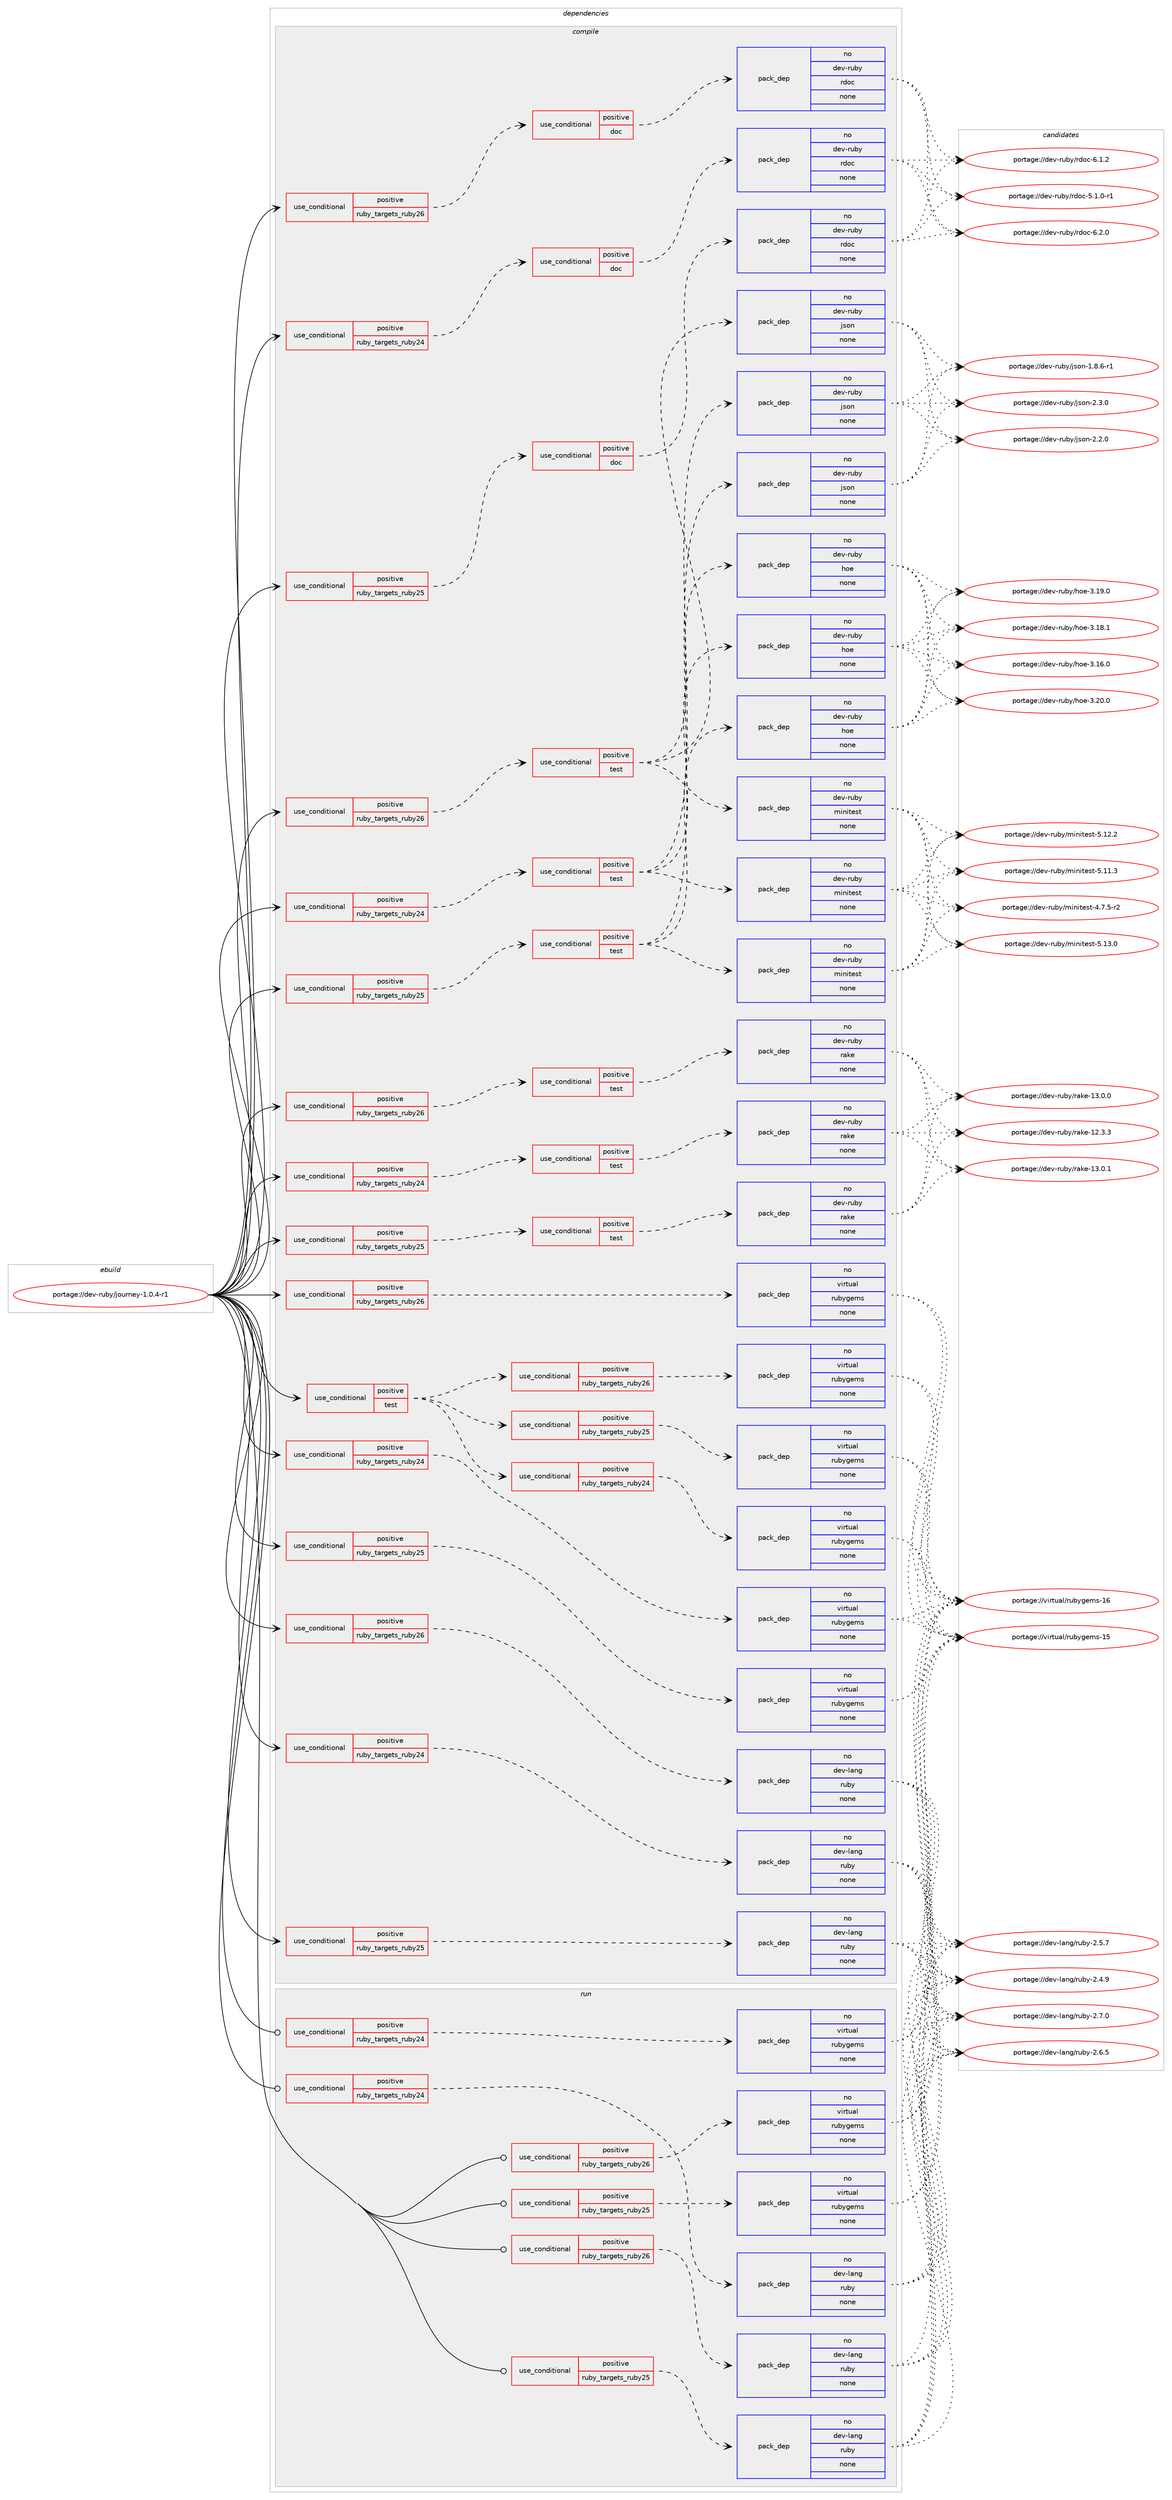 digraph prolog {

# *************
# Graph options
# *************

newrank=true;
concentrate=true;
compound=true;
graph [rankdir=LR,fontname=Helvetica,fontsize=10,ranksep=1.5];#, ranksep=2.5, nodesep=0.2];
edge  [arrowhead=vee];
node  [fontname=Helvetica,fontsize=10];

# **********
# The ebuild
# **********

subgraph cluster_leftcol {
color=gray;
label=<<i>ebuild</i>>;
id [label="portage://dev-ruby/journey-1.0.4-r1", color=red, width=4, href="../dev-ruby/journey-1.0.4-r1.svg"];
}

# ****************
# The dependencies
# ****************

subgraph cluster_midcol {
color=gray;
label=<<i>dependencies</i>>;
subgraph cluster_compile {
fillcolor="#eeeeee";
style=filled;
label=<<i>compile</i>>;
subgraph cond84413 {
dependency350404 [label=<<TABLE BORDER="0" CELLBORDER="1" CELLSPACING="0" CELLPADDING="4"><TR><TD ROWSPAN="3" CELLPADDING="10">use_conditional</TD></TR><TR><TD>positive</TD></TR><TR><TD>ruby_targets_ruby24</TD></TR></TABLE>>, shape=none, color=red];
subgraph cond84414 {
dependency350405 [label=<<TABLE BORDER="0" CELLBORDER="1" CELLSPACING="0" CELLPADDING="4"><TR><TD ROWSPAN="3" CELLPADDING="10">use_conditional</TD></TR><TR><TD>positive</TD></TR><TR><TD>doc</TD></TR></TABLE>>, shape=none, color=red];
subgraph pack261184 {
dependency350406 [label=<<TABLE BORDER="0" CELLBORDER="1" CELLSPACING="0" CELLPADDING="4" WIDTH="220"><TR><TD ROWSPAN="6" CELLPADDING="30">pack_dep</TD></TR><TR><TD WIDTH="110">no</TD></TR><TR><TD>dev-ruby</TD></TR><TR><TD>rdoc</TD></TR><TR><TD>none</TD></TR><TR><TD></TD></TR></TABLE>>, shape=none, color=blue];
}
dependency350405:e -> dependency350406:w [weight=20,style="dashed",arrowhead="vee"];
}
dependency350404:e -> dependency350405:w [weight=20,style="dashed",arrowhead="vee"];
}
id:e -> dependency350404:w [weight=20,style="solid",arrowhead="vee"];
subgraph cond84415 {
dependency350407 [label=<<TABLE BORDER="0" CELLBORDER="1" CELLSPACING="0" CELLPADDING="4"><TR><TD ROWSPAN="3" CELLPADDING="10">use_conditional</TD></TR><TR><TD>positive</TD></TR><TR><TD>ruby_targets_ruby24</TD></TR></TABLE>>, shape=none, color=red];
subgraph cond84416 {
dependency350408 [label=<<TABLE BORDER="0" CELLBORDER="1" CELLSPACING="0" CELLPADDING="4"><TR><TD ROWSPAN="3" CELLPADDING="10">use_conditional</TD></TR><TR><TD>positive</TD></TR><TR><TD>test</TD></TR></TABLE>>, shape=none, color=red];
subgraph pack261185 {
dependency350409 [label=<<TABLE BORDER="0" CELLBORDER="1" CELLSPACING="0" CELLPADDING="4" WIDTH="220"><TR><TD ROWSPAN="6" CELLPADDING="30">pack_dep</TD></TR><TR><TD WIDTH="110">no</TD></TR><TR><TD>dev-ruby</TD></TR><TR><TD>hoe</TD></TR><TR><TD>none</TD></TR><TR><TD></TD></TR></TABLE>>, shape=none, color=blue];
}
dependency350408:e -> dependency350409:w [weight=20,style="dashed",arrowhead="vee"];
subgraph pack261186 {
dependency350410 [label=<<TABLE BORDER="0" CELLBORDER="1" CELLSPACING="0" CELLPADDING="4" WIDTH="220"><TR><TD ROWSPAN="6" CELLPADDING="30">pack_dep</TD></TR><TR><TD WIDTH="110">no</TD></TR><TR><TD>dev-ruby</TD></TR><TR><TD>json</TD></TR><TR><TD>none</TD></TR><TR><TD></TD></TR></TABLE>>, shape=none, color=blue];
}
dependency350408:e -> dependency350410:w [weight=20,style="dashed",arrowhead="vee"];
subgraph pack261187 {
dependency350411 [label=<<TABLE BORDER="0" CELLBORDER="1" CELLSPACING="0" CELLPADDING="4" WIDTH="220"><TR><TD ROWSPAN="6" CELLPADDING="30">pack_dep</TD></TR><TR><TD WIDTH="110">no</TD></TR><TR><TD>dev-ruby</TD></TR><TR><TD>minitest</TD></TR><TR><TD>none</TD></TR><TR><TD></TD></TR></TABLE>>, shape=none, color=blue];
}
dependency350408:e -> dependency350411:w [weight=20,style="dashed",arrowhead="vee"];
}
dependency350407:e -> dependency350408:w [weight=20,style="dashed",arrowhead="vee"];
}
id:e -> dependency350407:w [weight=20,style="solid",arrowhead="vee"];
subgraph cond84417 {
dependency350412 [label=<<TABLE BORDER="0" CELLBORDER="1" CELLSPACING="0" CELLPADDING="4"><TR><TD ROWSPAN="3" CELLPADDING="10">use_conditional</TD></TR><TR><TD>positive</TD></TR><TR><TD>ruby_targets_ruby24</TD></TR></TABLE>>, shape=none, color=red];
subgraph cond84418 {
dependency350413 [label=<<TABLE BORDER="0" CELLBORDER="1" CELLSPACING="0" CELLPADDING="4"><TR><TD ROWSPAN="3" CELLPADDING="10">use_conditional</TD></TR><TR><TD>positive</TD></TR><TR><TD>test</TD></TR></TABLE>>, shape=none, color=red];
subgraph pack261188 {
dependency350414 [label=<<TABLE BORDER="0" CELLBORDER="1" CELLSPACING="0" CELLPADDING="4" WIDTH="220"><TR><TD ROWSPAN="6" CELLPADDING="30">pack_dep</TD></TR><TR><TD WIDTH="110">no</TD></TR><TR><TD>dev-ruby</TD></TR><TR><TD>rake</TD></TR><TR><TD>none</TD></TR><TR><TD></TD></TR></TABLE>>, shape=none, color=blue];
}
dependency350413:e -> dependency350414:w [weight=20,style="dashed",arrowhead="vee"];
}
dependency350412:e -> dependency350413:w [weight=20,style="dashed",arrowhead="vee"];
}
id:e -> dependency350412:w [weight=20,style="solid",arrowhead="vee"];
subgraph cond84419 {
dependency350415 [label=<<TABLE BORDER="0" CELLBORDER="1" CELLSPACING="0" CELLPADDING="4"><TR><TD ROWSPAN="3" CELLPADDING="10">use_conditional</TD></TR><TR><TD>positive</TD></TR><TR><TD>ruby_targets_ruby24</TD></TR></TABLE>>, shape=none, color=red];
subgraph pack261189 {
dependency350416 [label=<<TABLE BORDER="0" CELLBORDER="1" CELLSPACING="0" CELLPADDING="4" WIDTH="220"><TR><TD ROWSPAN="6" CELLPADDING="30">pack_dep</TD></TR><TR><TD WIDTH="110">no</TD></TR><TR><TD>dev-lang</TD></TR><TR><TD>ruby</TD></TR><TR><TD>none</TD></TR><TR><TD></TD></TR></TABLE>>, shape=none, color=blue];
}
dependency350415:e -> dependency350416:w [weight=20,style="dashed",arrowhead="vee"];
}
id:e -> dependency350415:w [weight=20,style="solid",arrowhead="vee"];
subgraph cond84420 {
dependency350417 [label=<<TABLE BORDER="0" CELLBORDER="1" CELLSPACING="0" CELLPADDING="4"><TR><TD ROWSPAN="3" CELLPADDING="10">use_conditional</TD></TR><TR><TD>positive</TD></TR><TR><TD>ruby_targets_ruby24</TD></TR></TABLE>>, shape=none, color=red];
subgraph pack261190 {
dependency350418 [label=<<TABLE BORDER="0" CELLBORDER="1" CELLSPACING="0" CELLPADDING="4" WIDTH="220"><TR><TD ROWSPAN="6" CELLPADDING="30">pack_dep</TD></TR><TR><TD WIDTH="110">no</TD></TR><TR><TD>virtual</TD></TR><TR><TD>rubygems</TD></TR><TR><TD>none</TD></TR><TR><TD></TD></TR></TABLE>>, shape=none, color=blue];
}
dependency350417:e -> dependency350418:w [weight=20,style="dashed",arrowhead="vee"];
}
id:e -> dependency350417:w [weight=20,style="solid",arrowhead="vee"];
subgraph cond84421 {
dependency350419 [label=<<TABLE BORDER="0" CELLBORDER="1" CELLSPACING="0" CELLPADDING="4"><TR><TD ROWSPAN="3" CELLPADDING="10">use_conditional</TD></TR><TR><TD>positive</TD></TR><TR><TD>ruby_targets_ruby25</TD></TR></TABLE>>, shape=none, color=red];
subgraph cond84422 {
dependency350420 [label=<<TABLE BORDER="0" CELLBORDER="1" CELLSPACING="0" CELLPADDING="4"><TR><TD ROWSPAN="3" CELLPADDING="10">use_conditional</TD></TR><TR><TD>positive</TD></TR><TR><TD>doc</TD></TR></TABLE>>, shape=none, color=red];
subgraph pack261191 {
dependency350421 [label=<<TABLE BORDER="0" CELLBORDER="1" CELLSPACING="0" CELLPADDING="4" WIDTH="220"><TR><TD ROWSPAN="6" CELLPADDING="30">pack_dep</TD></TR><TR><TD WIDTH="110">no</TD></TR><TR><TD>dev-ruby</TD></TR><TR><TD>rdoc</TD></TR><TR><TD>none</TD></TR><TR><TD></TD></TR></TABLE>>, shape=none, color=blue];
}
dependency350420:e -> dependency350421:w [weight=20,style="dashed",arrowhead="vee"];
}
dependency350419:e -> dependency350420:w [weight=20,style="dashed",arrowhead="vee"];
}
id:e -> dependency350419:w [weight=20,style="solid",arrowhead="vee"];
subgraph cond84423 {
dependency350422 [label=<<TABLE BORDER="0" CELLBORDER="1" CELLSPACING="0" CELLPADDING="4"><TR><TD ROWSPAN="3" CELLPADDING="10">use_conditional</TD></TR><TR><TD>positive</TD></TR><TR><TD>ruby_targets_ruby25</TD></TR></TABLE>>, shape=none, color=red];
subgraph cond84424 {
dependency350423 [label=<<TABLE BORDER="0" CELLBORDER="1" CELLSPACING="0" CELLPADDING="4"><TR><TD ROWSPAN="3" CELLPADDING="10">use_conditional</TD></TR><TR><TD>positive</TD></TR><TR><TD>test</TD></TR></TABLE>>, shape=none, color=red];
subgraph pack261192 {
dependency350424 [label=<<TABLE BORDER="0" CELLBORDER="1" CELLSPACING="0" CELLPADDING="4" WIDTH="220"><TR><TD ROWSPAN="6" CELLPADDING="30">pack_dep</TD></TR><TR><TD WIDTH="110">no</TD></TR><TR><TD>dev-ruby</TD></TR><TR><TD>hoe</TD></TR><TR><TD>none</TD></TR><TR><TD></TD></TR></TABLE>>, shape=none, color=blue];
}
dependency350423:e -> dependency350424:w [weight=20,style="dashed",arrowhead="vee"];
subgraph pack261193 {
dependency350425 [label=<<TABLE BORDER="0" CELLBORDER="1" CELLSPACING="0" CELLPADDING="4" WIDTH="220"><TR><TD ROWSPAN="6" CELLPADDING="30">pack_dep</TD></TR><TR><TD WIDTH="110">no</TD></TR><TR><TD>dev-ruby</TD></TR><TR><TD>json</TD></TR><TR><TD>none</TD></TR><TR><TD></TD></TR></TABLE>>, shape=none, color=blue];
}
dependency350423:e -> dependency350425:w [weight=20,style="dashed",arrowhead="vee"];
subgraph pack261194 {
dependency350426 [label=<<TABLE BORDER="0" CELLBORDER="1" CELLSPACING="0" CELLPADDING="4" WIDTH="220"><TR><TD ROWSPAN="6" CELLPADDING="30">pack_dep</TD></TR><TR><TD WIDTH="110">no</TD></TR><TR><TD>dev-ruby</TD></TR><TR><TD>minitest</TD></TR><TR><TD>none</TD></TR><TR><TD></TD></TR></TABLE>>, shape=none, color=blue];
}
dependency350423:e -> dependency350426:w [weight=20,style="dashed",arrowhead="vee"];
}
dependency350422:e -> dependency350423:w [weight=20,style="dashed",arrowhead="vee"];
}
id:e -> dependency350422:w [weight=20,style="solid",arrowhead="vee"];
subgraph cond84425 {
dependency350427 [label=<<TABLE BORDER="0" CELLBORDER="1" CELLSPACING="0" CELLPADDING="4"><TR><TD ROWSPAN="3" CELLPADDING="10">use_conditional</TD></TR><TR><TD>positive</TD></TR><TR><TD>ruby_targets_ruby25</TD></TR></TABLE>>, shape=none, color=red];
subgraph cond84426 {
dependency350428 [label=<<TABLE BORDER="0" CELLBORDER="1" CELLSPACING="0" CELLPADDING="4"><TR><TD ROWSPAN="3" CELLPADDING="10">use_conditional</TD></TR><TR><TD>positive</TD></TR><TR><TD>test</TD></TR></TABLE>>, shape=none, color=red];
subgraph pack261195 {
dependency350429 [label=<<TABLE BORDER="0" CELLBORDER="1" CELLSPACING="0" CELLPADDING="4" WIDTH="220"><TR><TD ROWSPAN="6" CELLPADDING="30">pack_dep</TD></TR><TR><TD WIDTH="110">no</TD></TR><TR><TD>dev-ruby</TD></TR><TR><TD>rake</TD></TR><TR><TD>none</TD></TR><TR><TD></TD></TR></TABLE>>, shape=none, color=blue];
}
dependency350428:e -> dependency350429:w [weight=20,style="dashed",arrowhead="vee"];
}
dependency350427:e -> dependency350428:w [weight=20,style="dashed",arrowhead="vee"];
}
id:e -> dependency350427:w [weight=20,style="solid",arrowhead="vee"];
subgraph cond84427 {
dependency350430 [label=<<TABLE BORDER="0" CELLBORDER="1" CELLSPACING="0" CELLPADDING="4"><TR><TD ROWSPAN="3" CELLPADDING="10">use_conditional</TD></TR><TR><TD>positive</TD></TR><TR><TD>ruby_targets_ruby25</TD></TR></TABLE>>, shape=none, color=red];
subgraph pack261196 {
dependency350431 [label=<<TABLE BORDER="0" CELLBORDER="1" CELLSPACING="0" CELLPADDING="4" WIDTH="220"><TR><TD ROWSPAN="6" CELLPADDING="30">pack_dep</TD></TR><TR><TD WIDTH="110">no</TD></TR><TR><TD>dev-lang</TD></TR><TR><TD>ruby</TD></TR><TR><TD>none</TD></TR><TR><TD></TD></TR></TABLE>>, shape=none, color=blue];
}
dependency350430:e -> dependency350431:w [weight=20,style="dashed",arrowhead="vee"];
}
id:e -> dependency350430:w [weight=20,style="solid",arrowhead="vee"];
subgraph cond84428 {
dependency350432 [label=<<TABLE BORDER="0" CELLBORDER="1" CELLSPACING="0" CELLPADDING="4"><TR><TD ROWSPAN="3" CELLPADDING="10">use_conditional</TD></TR><TR><TD>positive</TD></TR><TR><TD>ruby_targets_ruby25</TD></TR></TABLE>>, shape=none, color=red];
subgraph pack261197 {
dependency350433 [label=<<TABLE BORDER="0" CELLBORDER="1" CELLSPACING="0" CELLPADDING="4" WIDTH="220"><TR><TD ROWSPAN="6" CELLPADDING="30">pack_dep</TD></TR><TR><TD WIDTH="110">no</TD></TR><TR><TD>virtual</TD></TR><TR><TD>rubygems</TD></TR><TR><TD>none</TD></TR><TR><TD></TD></TR></TABLE>>, shape=none, color=blue];
}
dependency350432:e -> dependency350433:w [weight=20,style="dashed",arrowhead="vee"];
}
id:e -> dependency350432:w [weight=20,style="solid",arrowhead="vee"];
subgraph cond84429 {
dependency350434 [label=<<TABLE BORDER="0" CELLBORDER="1" CELLSPACING="0" CELLPADDING="4"><TR><TD ROWSPAN="3" CELLPADDING="10">use_conditional</TD></TR><TR><TD>positive</TD></TR><TR><TD>ruby_targets_ruby26</TD></TR></TABLE>>, shape=none, color=red];
subgraph cond84430 {
dependency350435 [label=<<TABLE BORDER="0" CELLBORDER="1" CELLSPACING="0" CELLPADDING="4"><TR><TD ROWSPAN="3" CELLPADDING="10">use_conditional</TD></TR><TR><TD>positive</TD></TR><TR><TD>doc</TD></TR></TABLE>>, shape=none, color=red];
subgraph pack261198 {
dependency350436 [label=<<TABLE BORDER="0" CELLBORDER="1" CELLSPACING="0" CELLPADDING="4" WIDTH="220"><TR><TD ROWSPAN="6" CELLPADDING="30">pack_dep</TD></TR><TR><TD WIDTH="110">no</TD></TR><TR><TD>dev-ruby</TD></TR><TR><TD>rdoc</TD></TR><TR><TD>none</TD></TR><TR><TD></TD></TR></TABLE>>, shape=none, color=blue];
}
dependency350435:e -> dependency350436:w [weight=20,style="dashed",arrowhead="vee"];
}
dependency350434:e -> dependency350435:w [weight=20,style="dashed",arrowhead="vee"];
}
id:e -> dependency350434:w [weight=20,style="solid",arrowhead="vee"];
subgraph cond84431 {
dependency350437 [label=<<TABLE BORDER="0" CELLBORDER="1" CELLSPACING="0" CELLPADDING="4"><TR><TD ROWSPAN="3" CELLPADDING="10">use_conditional</TD></TR><TR><TD>positive</TD></TR><TR><TD>ruby_targets_ruby26</TD></TR></TABLE>>, shape=none, color=red];
subgraph cond84432 {
dependency350438 [label=<<TABLE BORDER="0" CELLBORDER="1" CELLSPACING="0" CELLPADDING="4"><TR><TD ROWSPAN="3" CELLPADDING="10">use_conditional</TD></TR><TR><TD>positive</TD></TR><TR><TD>test</TD></TR></TABLE>>, shape=none, color=red];
subgraph pack261199 {
dependency350439 [label=<<TABLE BORDER="0" CELLBORDER="1" CELLSPACING="0" CELLPADDING="4" WIDTH="220"><TR><TD ROWSPAN="6" CELLPADDING="30">pack_dep</TD></TR><TR><TD WIDTH="110">no</TD></TR><TR><TD>dev-ruby</TD></TR><TR><TD>hoe</TD></TR><TR><TD>none</TD></TR><TR><TD></TD></TR></TABLE>>, shape=none, color=blue];
}
dependency350438:e -> dependency350439:w [weight=20,style="dashed",arrowhead="vee"];
subgraph pack261200 {
dependency350440 [label=<<TABLE BORDER="0" CELLBORDER="1" CELLSPACING="0" CELLPADDING="4" WIDTH="220"><TR><TD ROWSPAN="6" CELLPADDING="30">pack_dep</TD></TR><TR><TD WIDTH="110">no</TD></TR><TR><TD>dev-ruby</TD></TR><TR><TD>json</TD></TR><TR><TD>none</TD></TR><TR><TD></TD></TR></TABLE>>, shape=none, color=blue];
}
dependency350438:e -> dependency350440:w [weight=20,style="dashed",arrowhead="vee"];
subgraph pack261201 {
dependency350441 [label=<<TABLE BORDER="0" CELLBORDER="1" CELLSPACING="0" CELLPADDING="4" WIDTH="220"><TR><TD ROWSPAN="6" CELLPADDING="30">pack_dep</TD></TR><TR><TD WIDTH="110">no</TD></TR><TR><TD>dev-ruby</TD></TR><TR><TD>minitest</TD></TR><TR><TD>none</TD></TR><TR><TD></TD></TR></TABLE>>, shape=none, color=blue];
}
dependency350438:e -> dependency350441:w [weight=20,style="dashed",arrowhead="vee"];
}
dependency350437:e -> dependency350438:w [weight=20,style="dashed",arrowhead="vee"];
}
id:e -> dependency350437:w [weight=20,style="solid",arrowhead="vee"];
subgraph cond84433 {
dependency350442 [label=<<TABLE BORDER="0" CELLBORDER="1" CELLSPACING="0" CELLPADDING="4"><TR><TD ROWSPAN="3" CELLPADDING="10">use_conditional</TD></TR><TR><TD>positive</TD></TR><TR><TD>ruby_targets_ruby26</TD></TR></TABLE>>, shape=none, color=red];
subgraph cond84434 {
dependency350443 [label=<<TABLE BORDER="0" CELLBORDER="1" CELLSPACING="0" CELLPADDING="4"><TR><TD ROWSPAN="3" CELLPADDING="10">use_conditional</TD></TR><TR><TD>positive</TD></TR><TR><TD>test</TD></TR></TABLE>>, shape=none, color=red];
subgraph pack261202 {
dependency350444 [label=<<TABLE BORDER="0" CELLBORDER="1" CELLSPACING="0" CELLPADDING="4" WIDTH="220"><TR><TD ROWSPAN="6" CELLPADDING="30">pack_dep</TD></TR><TR><TD WIDTH="110">no</TD></TR><TR><TD>dev-ruby</TD></TR><TR><TD>rake</TD></TR><TR><TD>none</TD></TR><TR><TD></TD></TR></TABLE>>, shape=none, color=blue];
}
dependency350443:e -> dependency350444:w [weight=20,style="dashed",arrowhead="vee"];
}
dependency350442:e -> dependency350443:w [weight=20,style="dashed",arrowhead="vee"];
}
id:e -> dependency350442:w [weight=20,style="solid",arrowhead="vee"];
subgraph cond84435 {
dependency350445 [label=<<TABLE BORDER="0" CELLBORDER="1" CELLSPACING="0" CELLPADDING="4"><TR><TD ROWSPAN="3" CELLPADDING="10">use_conditional</TD></TR><TR><TD>positive</TD></TR><TR><TD>ruby_targets_ruby26</TD></TR></TABLE>>, shape=none, color=red];
subgraph pack261203 {
dependency350446 [label=<<TABLE BORDER="0" CELLBORDER="1" CELLSPACING="0" CELLPADDING="4" WIDTH="220"><TR><TD ROWSPAN="6" CELLPADDING="30">pack_dep</TD></TR><TR><TD WIDTH="110">no</TD></TR><TR><TD>dev-lang</TD></TR><TR><TD>ruby</TD></TR><TR><TD>none</TD></TR><TR><TD></TD></TR></TABLE>>, shape=none, color=blue];
}
dependency350445:e -> dependency350446:w [weight=20,style="dashed",arrowhead="vee"];
}
id:e -> dependency350445:w [weight=20,style="solid",arrowhead="vee"];
subgraph cond84436 {
dependency350447 [label=<<TABLE BORDER="0" CELLBORDER="1" CELLSPACING="0" CELLPADDING="4"><TR><TD ROWSPAN="3" CELLPADDING="10">use_conditional</TD></TR><TR><TD>positive</TD></TR><TR><TD>ruby_targets_ruby26</TD></TR></TABLE>>, shape=none, color=red];
subgraph pack261204 {
dependency350448 [label=<<TABLE BORDER="0" CELLBORDER="1" CELLSPACING="0" CELLPADDING="4" WIDTH="220"><TR><TD ROWSPAN="6" CELLPADDING="30">pack_dep</TD></TR><TR><TD WIDTH="110">no</TD></TR><TR><TD>virtual</TD></TR><TR><TD>rubygems</TD></TR><TR><TD>none</TD></TR><TR><TD></TD></TR></TABLE>>, shape=none, color=blue];
}
dependency350447:e -> dependency350448:w [weight=20,style="dashed",arrowhead="vee"];
}
id:e -> dependency350447:w [weight=20,style="solid",arrowhead="vee"];
subgraph cond84437 {
dependency350449 [label=<<TABLE BORDER="0" CELLBORDER="1" CELLSPACING="0" CELLPADDING="4"><TR><TD ROWSPAN="3" CELLPADDING="10">use_conditional</TD></TR><TR><TD>positive</TD></TR><TR><TD>test</TD></TR></TABLE>>, shape=none, color=red];
subgraph cond84438 {
dependency350450 [label=<<TABLE BORDER="0" CELLBORDER="1" CELLSPACING="0" CELLPADDING="4"><TR><TD ROWSPAN="3" CELLPADDING="10">use_conditional</TD></TR><TR><TD>positive</TD></TR><TR><TD>ruby_targets_ruby24</TD></TR></TABLE>>, shape=none, color=red];
subgraph pack261205 {
dependency350451 [label=<<TABLE BORDER="0" CELLBORDER="1" CELLSPACING="0" CELLPADDING="4" WIDTH="220"><TR><TD ROWSPAN="6" CELLPADDING="30">pack_dep</TD></TR><TR><TD WIDTH="110">no</TD></TR><TR><TD>virtual</TD></TR><TR><TD>rubygems</TD></TR><TR><TD>none</TD></TR><TR><TD></TD></TR></TABLE>>, shape=none, color=blue];
}
dependency350450:e -> dependency350451:w [weight=20,style="dashed",arrowhead="vee"];
}
dependency350449:e -> dependency350450:w [weight=20,style="dashed",arrowhead="vee"];
subgraph cond84439 {
dependency350452 [label=<<TABLE BORDER="0" CELLBORDER="1" CELLSPACING="0" CELLPADDING="4"><TR><TD ROWSPAN="3" CELLPADDING="10">use_conditional</TD></TR><TR><TD>positive</TD></TR><TR><TD>ruby_targets_ruby25</TD></TR></TABLE>>, shape=none, color=red];
subgraph pack261206 {
dependency350453 [label=<<TABLE BORDER="0" CELLBORDER="1" CELLSPACING="0" CELLPADDING="4" WIDTH="220"><TR><TD ROWSPAN="6" CELLPADDING="30">pack_dep</TD></TR><TR><TD WIDTH="110">no</TD></TR><TR><TD>virtual</TD></TR><TR><TD>rubygems</TD></TR><TR><TD>none</TD></TR><TR><TD></TD></TR></TABLE>>, shape=none, color=blue];
}
dependency350452:e -> dependency350453:w [weight=20,style="dashed",arrowhead="vee"];
}
dependency350449:e -> dependency350452:w [weight=20,style="dashed",arrowhead="vee"];
subgraph cond84440 {
dependency350454 [label=<<TABLE BORDER="0" CELLBORDER="1" CELLSPACING="0" CELLPADDING="4"><TR><TD ROWSPAN="3" CELLPADDING="10">use_conditional</TD></TR><TR><TD>positive</TD></TR><TR><TD>ruby_targets_ruby26</TD></TR></TABLE>>, shape=none, color=red];
subgraph pack261207 {
dependency350455 [label=<<TABLE BORDER="0" CELLBORDER="1" CELLSPACING="0" CELLPADDING="4" WIDTH="220"><TR><TD ROWSPAN="6" CELLPADDING="30">pack_dep</TD></TR><TR><TD WIDTH="110">no</TD></TR><TR><TD>virtual</TD></TR><TR><TD>rubygems</TD></TR><TR><TD>none</TD></TR><TR><TD></TD></TR></TABLE>>, shape=none, color=blue];
}
dependency350454:e -> dependency350455:w [weight=20,style="dashed",arrowhead="vee"];
}
dependency350449:e -> dependency350454:w [weight=20,style="dashed",arrowhead="vee"];
}
id:e -> dependency350449:w [weight=20,style="solid",arrowhead="vee"];
}
subgraph cluster_compileandrun {
fillcolor="#eeeeee";
style=filled;
label=<<i>compile and run</i>>;
}
subgraph cluster_run {
fillcolor="#eeeeee";
style=filled;
label=<<i>run</i>>;
subgraph cond84441 {
dependency350456 [label=<<TABLE BORDER="0" CELLBORDER="1" CELLSPACING="0" CELLPADDING="4"><TR><TD ROWSPAN="3" CELLPADDING="10">use_conditional</TD></TR><TR><TD>positive</TD></TR><TR><TD>ruby_targets_ruby24</TD></TR></TABLE>>, shape=none, color=red];
subgraph pack261208 {
dependency350457 [label=<<TABLE BORDER="0" CELLBORDER="1" CELLSPACING="0" CELLPADDING="4" WIDTH="220"><TR><TD ROWSPAN="6" CELLPADDING="30">pack_dep</TD></TR><TR><TD WIDTH="110">no</TD></TR><TR><TD>dev-lang</TD></TR><TR><TD>ruby</TD></TR><TR><TD>none</TD></TR><TR><TD></TD></TR></TABLE>>, shape=none, color=blue];
}
dependency350456:e -> dependency350457:w [weight=20,style="dashed",arrowhead="vee"];
}
id:e -> dependency350456:w [weight=20,style="solid",arrowhead="odot"];
subgraph cond84442 {
dependency350458 [label=<<TABLE BORDER="0" CELLBORDER="1" CELLSPACING="0" CELLPADDING="4"><TR><TD ROWSPAN="3" CELLPADDING="10">use_conditional</TD></TR><TR><TD>positive</TD></TR><TR><TD>ruby_targets_ruby24</TD></TR></TABLE>>, shape=none, color=red];
subgraph pack261209 {
dependency350459 [label=<<TABLE BORDER="0" CELLBORDER="1" CELLSPACING="0" CELLPADDING="4" WIDTH="220"><TR><TD ROWSPAN="6" CELLPADDING="30">pack_dep</TD></TR><TR><TD WIDTH="110">no</TD></TR><TR><TD>virtual</TD></TR><TR><TD>rubygems</TD></TR><TR><TD>none</TD></TR><TR><TD></TD></TR></TABLE>>, shape=none, color=blue];
}
dependency350458:e -> dependency350459:w [weight=20,style="dashed",arrowhead="vee"];
}
id:e -> dependency350458:w [weight=20,style="solid",arrowhead="odot"];
subgraph cond84443 {
dependency350460 [label=<<TABLE BORDER="0" CELLBORDER="1" CELLSPACING="0" CELLPADDING="4"><TR><TD ROWSPAN="3" CELLPADDING="10">use_conditional</TD></TR><TR><TD>positive</TD></TR><TR><TD>ruby_targets_ruby25</TD></TR></TABLE>>, shape=none, color=red];
subgraph pack261210 {
dependency350461 [label=<<TABLE BORDER="0" CELLBORDER="1" CELLSPACING="0" CELLPADDING="4" WIDTH="220"><TR><TD ROWSPAN="6" CELLPADDING="30">pack_dep</TD></TR><TR><TD WIDTH="110">no</TD></TR><TR><TD>dev-lang</TD></TR><TR><TD>ruby</TD></TR><TR><TD>none</TD></TR><TR><TD></TD></TR></TABLE>>, shape=none, color=blue];
}
dependency350460:e -> dependency350461:w [weight=20,style="dashed",arrowhead="vee"];
}
id:e -> dependency350460:w [weight=20,style="solid",arrowhead="odot"];
subgraph cond84444 {
dependency350462 [label=<<TABLE BORDER="0" CELLBORDER="1" CELLSPACING="0" CELLPADDING="4"><TR><TD ROWSPAN="3" CELLPADDING="10">use_conditional</TD></TR><TR><TD>positive</TD></TR><TR><TD>ruby_targets_ruby25</TD></TR></TABLE>>, shape=none, color=red];
subgraph pack261211 {
dependency350463 [label=<<TABLE BORDER="0" CELLBORDER="1" CELLSPACING="0" CELLPADDING="4" WIDTH="220"><TR><TD ROWSPAN="6" CELLPADDING="30">pack_dep</TD></TR><TR><TD WIDTH="110">no</TD></TR><TR><TD>virtual</TD></TR><TR><TD>rubygems</TD></TR><TR><TD>none</TD></TR><TR><TD></TD></TR></TABLE>>, shape=none, color=blue];
}
dependency350462:e -> dependency350463:w [weight=20,style="dashed",arrowhead="vee"];
}
id:e -> dependency350462:w [weight=20,style="solid",arrowhead="odot"];
subgraph cond84445 {
dependency350464 [label=<<TABLE BORDER="0" CELLBORDER="1" CELLSPACING="0" CELLPADDING="4"><TR><TD ROWSPAN="3" CELLPADDING="10">use_conditional</TD></TR><TR><TD>positive</TD></TR><TR><TD>ruby_targets_ruby26</TD></TR></TABLE>>, shape=none, color=red];
subgraph pack261212 {
dependency350465 [label=<<TABLE BORDER="0" CELLBORDER="1" CELLSPACING="0" CELLPADDING="4" WIDTH="220"><TR><TD ROWSPAN="6" CELLPADDING="30">pack_dep</TD></TR><TR><TD WIDTH="110">no</TD></TR><TR><TD>dev-lang</TD></TR><TR><TD>ruby</TD></TR><TR><TD>none</TD></TR><TR><TD></TD></TR></TABLE>>, shape=none, color=blue];
}
dependency350464:e -> dependency350465:w [weight=20,style="dashed",arrowhead="vee"];
}
id:e -> dependency350464:w [weight=20,style="solid",arrowhead="odot"];
subgraph cond84446 {
dependency350466 [label=<<TABLE BORDER="0" CELLBORDER="1" CELLSPACING="0" CELLPADDING="4"><TR><TD ROWSPAN="3" CELLPADDING="10">use_conditional</TD></TR><TR><TD>positive</TD></TR><TR><TD>ruby_targets_ruby26</TD></TR></TABLE>>, shape=none, color=red];
subgraph pack261213 {
dependency350467 [label=<<TABLE BORDER="0" CELLBORDER="1" CELLSPACING="0" CELLPADDING="4" WIDTH="220"><TR><TD ROWSPAN="6" CELLPADDING="30">pack_dep</TD></TR><TR><TD WIDTH="110">no</TD></TR><TR><TD>virtual</TD></TR><TR><TD>rubygems</TD></TR><TR><TD>none</TD></TR><TR><TD></TD></TR></TABLE>>, shape=none, color=blue];
}
dependency350466:e -> dependency350467:w [weight=20,style="dashed",arrowhead="vee"];
}
id:e -> dependency350466:w [weight=20,style="solid",arrowhead="odot"];
}
}

# **************
# The candidates
# **************

subgraph cluster_choices {
rank=same;
color=gray;
label=<<i>candidates</i>>;

subgraph choice261184 {
color=black;
nodesep=1;
choice10010111845114117981214711410011199455446504648 [label="portage://dev-ruby/rdoc-6.2.0", color=red, width=4,href="../dev-ruby/rdoc-6.2.0.svg"];
choice10010111845114117981214711410011199455446494650 [label="portage://dev-ruby/rdoc-6.1.2", color=red, width=4,href="../dev-ruby/rdoc-6.1.2.svg"];
choice100101118451141179812147114100111994553464946484511449 [label="portage://dev-ruby/rdoc-5.1.0-r1", color=red, width=4,href="../dev-ruby/rdoc-5.1.0-r1.svg"];
dependency350406:e -> choice10010111845114117981214711410011199455446504648:w [style=dotted,weight="100"];
dependency350406:e -> choice10010111845114117981214711410011199455446494650:w [style=dotted,weight="100"];
dependency350406:e -> choice100101118451141179812147114100111994553464946484511449:w [style=dotted,weight="100"];
}
subgraph choice261185 {
color=black;
nodesep=1;
choice10010111845114117981214710411110145514650484648 [label="portage://dev-ruby/hoe-3.20.0", color=red, width=4,href="../dev-ruby/hoe-3.20.0.svg"];
choice10010111845114117981214710411110145514649574648 [label="portage://dev-ruby/hoe-3.19.0", color=red, width=4,href="../dev-ruby/hoe-3.19.0.svg"];
choice10010111845114117981214710411110145514649564649 [label="portage://dev-ruby/hoe-3.18.1", color=red, width=4,href="../dev-ruby/hoe-3.18.1.svg"];
choice10010111845114117981214710411110145514649544648 [label="portage://dev-ruby/hoe-3.16.0", color=red, width=4,href="../dev-ruby/hoe-3.16.0.svg"];
dependency350409:e -> choice10010111845114117981214710411110145514650484648:w [style=dotted,weight="100"];
dependency350409:e -> choice10010111845114117981214710411110145514649574648:w [style=dotted,weight="100"];
dependency350409:e -> choice10010111845114117981214710411110145514649564649:w [style=dotted,weight="100"];
dependency350409:e -> choice10010111845114117981214710411110145514649544648:w [style=dotted,weight="100"];
}
subgraph choice261186 {
color=black;
nodesep=1;
choice100101118451141179812147106115111110455046514648 [label="portage://dev-ruby/json-2.3.0", color=red, width=4,href="../dev-ruby/json-2.3.0.svg"];
choice100101118451141179812147106115111110455046504648 [label="portage://dev-ruby/json-2.2.0", color=red, width=4,href="../dev-ruby/json-2.2.0.svg"];
choice1001011184511411798121471061151111104549465646544511449 [label="portage://dev-ruby/json-1.8.6-r1", color=red, width=4,href="../dev-ruby/json-1.8.6-r1.svg"];
dependency350410:e -> choice100101118451141179812147106115111110455046514648:w [style=dotted,weight="100"];
dependency350410:e -> choice100101118451141179812147106115111110455046504648:w [style=dotted,weight="100"];
dependency350410:e -> choice1001011184511411798121471061151111104549465646544511449:w [style=dotted,weight="100"];
}
subgraph choice261187 {
color=black;
nodesep=1;
choice10010111845114117981214710910511010511610111511645534649514648 [label="portage://dev-ruby/minitest-5.13.0", color=red, width=4,href="../dev-ruby/minitest-5.13.0.svg"];
choice10010111845114117981214710910511010511610111511645534649504650 [label="portage://dev-ruby/minitest-5.12.2", color=red, width=4,href="../dev-ruby/minitest-5.12.2.svg"];
choice10010111845114117981214710910511010511610111511645534649494651 [label="portage://dev-ruby/minitest-5.11.3", color=red, width=4,href="../dev-ruby/minitest-5.11.3.svg"];
choice1001011184511411798121471091051101051161011151164552465546534511450 [label="portage://dev-ruby/minitest-4.7.5-r2", color=red, width=4,href="../dev-ruby/minitest-4.7.5-r2.svg"];
dependency350411:e -> choice10010111845114117981214710910511010511610111511645534649514648:w [style=dotted,weight="100"];
dependency350411:e -> choice10010111845114117981214710910511010511610111511645534649504650:w [style=dotted,weight="100"];
dependency350411:e -> choice10010111845114117981214710910511010511610111511645534649494651:w [style=dotted,weight="100"];
dependency350411:e -> choice1001011184511411798121471091051101051161011151164552465546534511450:w [style=dotted,weight="100"];
}
subgraph choice261188 {
color=black;
nodesep=1;
choice1001011184511411798121471149710710145495146484649 [label="portage://dev-ruby/rake-13.0.1", color=red, width=4,href="../dev-ruby/rake-13.0.1.svg"];
choice1001011184511411798121471149710710145495146484648 [label="portage://dev-ruby/rake-13.0.0", color=red, width=4,href="../dev-ruby/rake-13.0.0.svg"];
choice1001011184511411798121471149710710145495046514651 [label="portage://dev-ruby/rake-12.3.3", color=red, width=4,href="../dev-ruby/rake-12.3.3.svg"];
dependency350414:e -> choice1001011184511411798121471149710710145495146484649:w [style=dotted,weight="100"];
dependency350414:e -> choice1001011184511411798121471149710710145495146484648:w [style=dotted,weight="100"];
dependency350414:e -> choice1001011184511411798121471149710710145495046514651:w [style=dotted,weight="100"];
}
subgraph choice261189 {
color=black;
nodesep=1;
choice10010111845108971101034711411798121455046554648 [label="portage://dev-lang/ruby-2.7.0", color=red, width=4,href="../dev-lang/ruby-2.7.0.svg"];
choice10010111845108971101034711411798121455046544653 [label="portage://dev-lang/ruby-2.6.5", color=red, width=4,href="../dev-lang/ruby-2.6.5.svg"];
choice10010111845108971101034711411798121455046534655 [label="portage://dev-lang/ruby-2.5.7", color=red, width=4,href="../dev-lang/ruby-2.5.7.svg"];
choice10010111845108971101034711411798121455046524657 [label="portage://dev-lang/ruby-2.4.9", color=red, width=4,href="../dev-lang/ruby-2.4.9.svg"];
dependency350416:e -> choice10010111845108971101034711411798121455046554648:w [style=dotted,weight="100"];
dependency350416:e -> choice10010111845108971101034711411798121455046544653:w [style=dotted,weight="100"];
dependency350416:e -> choice10010111845108971101034711411798121455046534655:w [style=dotted,weight="100"];
dependency350416:e -> choice10010111845108971101034711411798121455046524657:w [style=dotted,weight="100"];
}
subgraph choice261190 {
color=black;
nodesep=1;
choice118105114116117971084711411798121103101109115454954 [label="portage://virtual/rubygems-16", color=red, width=4,href="../virtual/rubygems-16.svg"];
choice118105114116117971084711411798121103101109115454953 [label="portage://virtual/rubygems-15", color=red, width=4,href="../virtual/rubygems-15.svg"];
dependency350418:e -> choice118105114116117971084711411798121103101109115454954:w [style=dotted,weight="100"];
dependency350418:e -> choice118105114116117971084711411798121103101109115454953:w [style=dotted,weight="100"];
}
subgraph choice261191 {
color=black;
nodesep=1;
choice10010111845114117981214711410011199455446504648 [label="portage://dev-ruby/rdoc-6.2.0", color=red, width=4,href="../dev-ruby/rdoc-6.2.0.svg"];
choice10010111845114117981214711410011199455446494650 [label="portage://dev-ruby/rdoc-6.1.2", color=red, width=4,href="../dev-ruby/rdoc-6.1.2.svg"];
choice100101118451141179812147114100111994553464946484511449 [label="portage://dev-ruby/rdoc-5.1.0-r1", color=red, width=4,href="../dev-ruby/rdoc-5.1.0-r1.svg"];
dependency350421:e -> choice10010111845114117981214711410011199455446504648:w [style=dotted,weight="100"];
dependency350421:e -> choice10010111845114117981214711410011199455446494650:w [style=dotted,weight="100"];
dependency350421:e -> choice100101118451141179812147114100111994553464946484511449:w [style=dotted,weight="100"];
}
subgraph choice261192 {
color=black;
nodesep=1;
choice10010111845114117981214710411110145514650484648 [label="portage://dev-ruby/hoe-3.20.0", color=red, width=4,href="../dev-ruby/hoe-3.20.0.svg"];
choice10010111845114117981214710411110145514649574648 [label="portage://dev-ruby/hoe-3.19.0", color=red, width=4,href="../dev-ruby/hoe-3.19.0.svg"];
choice10010111845114117981214710411110145514649564649 [label="portage://dev-ruby/hoe-3.18.1", color=red, width=4,href="../dev-ruby/hoe-3.18.1.svg"];
choice10010111845114117981214710411110145514649544648 [label="portage://dev-ruby/hoe-3.16.0", color=red, width=4,href="../dev-ruby/hoe-3.16.0.svg"];
dependency350424:e -> choice10010111845114117981214710411110145514650484648:w [style=dotted,weight="100"];
dependency350424:e -> choice10010111845114117981214710411110145514649574648:w [style=dotted,weight="100"];
dependency350424:e -> choice10010111845114117981214710411110145514649564649:w [style=dotted,weight="100"];
dependency350424:e -> choice10010111845114117981214710411110145514649544648:w [style=dotted,weight="100"];
}
subgraph choice261193 {
color=black;
nodesep=1;
choice100101118451141179812147106115111110455046514648 [label="portage://dev-ruby/json-2.3.0", color=red, width=4,href="../dev-ruby/json-2.3.0.svg"];
choice100101118451141179812147106115111110455046504648 [label="portage://dev-ruby/json-2.2.0", color=red, width=4,href="../dev-ruby/json-2.2.0.svg"];
choice1001011184511411798121471061151111104549465646544511449 [label="portage://dev-ruby/json-1.8.6-r1", color=red, width=4,href="../dev-ruby/json-1.8.6-r1.svg"];
dependency350425:e -> choice100101118451141179812147106115111110455046514648:w [style=dotted,weight="100"];
dependency350425:e -> choice100101118451141179812147106115111110455046504648:w [style=dotted,weight="100"];
dependency350425:e -> choice1001011184511411798121471061151111104549465646544511449:w [style=dotted,weight="100"];
}
subgraph choice261194 {
color=black;
nodesep=1;
choice10010111845114117981214710910511010511610111511645534649514648 [label="portage://dev-ruby/minitest-5.13.0", color=red, width=4,href="../dev-ruby/minitest-5.13.0.svg"];
choice10010111845114117981214710910511010511610111511645534649504650 [label="portage://dev-ruby/minitest-5.12.2", color=red, width=4,href="../dev-ruby/minitest-5.12.2.svg"];
choice10010111845114117981214710910511010511610111511645534649494651 [label="portage://dev-ruby/minitest-5.11.3", color=red, width=4,href="../dev-ruby/minitest-5.11.3.svg"];
choice1001011184511411798121471091051101051161011151164552465546534511450 [label="portage://dev-ruby/minitest-4.7.5-r2", color=red, width=4,href="../dev-ruby/minitest-4.7.5-r2.svg"];
dependency350426:e -> choice10010111845114117981214710910511010511610111511645534649514648:w [style=dotted,weight="100"];
dependency350426:e -> choice10010111845114117981214710910511010511610111511645534649504650:w [style=dotted,weight="100"];
dependency350426:e -> choice10010111845114117981214710910511010511610111511645534649494651:w [style=dotted,weight="100"];
dependency350426:e -> choice1001011184511411798121471091051101051161011151164552465546534511450:w [style=dotted,weight="100"];
}
subgraph choice261195 {
color=black;
nodesep=1;
choice1001011184511411798121471149710710145495146484649 [label="portage://dev-ruby/rake-13.0.1", color=red, width=4,href="../dev-ruby/rake-13.0.1.svg"];
choice1001011184511411798121471149710710145495146484648 [label="portage://dev-ruby/rake-13.0.0", color=red, width=4,href="../dev-ruby/rake-13.0.0.svg"];
choice1001011184511411798121471149710710145495046514651 [label="portage://dev-ruby/rake-12.3.3", color=red, width=4,href="../dev-ruby/rake-12.3.3.svg"];
dependency350429:e -> choice1001011184511411798121471149710710145495146484649:w [style=dotted,weight="100"];
dependency350429:e -> choice1001011184511411798121471149710710145495146484648:w [style=dotted,weight="100"];
dependency350429:e -> choice1001011184511411798121471149710710145495046514651:w [style=dotted,weight="100"];
}
subgraph choice261196 {
color=black;
nodesep=1;
choice10010111845108971101034711411798121455046554648 [label="portage://dev-lang/ruby-2.7.0", color=red, width=4,href="../dev-lang/ruby-2.7.0.svg"];
choice10010111845108971101034711411798121455046544653 [label="portage://dev-lang/ruby-2.6.5", color=red, width=4,href="../dev-lang/ruby-2.6.5.svg"];
choice10010111845108971101034711411798121455046534655 [label="portage://dev-lang/ruby-2.5.7", color=red, width=4,href="../dev-lang/ruby-2.5.7.svg"];
choice10010111845108971101034711411798121455046524657 [label="portage://dev-lang/ruby-2.4.9", color=red, width=4,href="../dev-lang/ruby-2.4.9.svg"];
dependency350431:e -> choice10010111845108971101034711411798121455046554648:w [style=dotted,weight="100"];
dependency350431:e -> choice10010111845108971101034711411798121455046544653:w [style=dotted,weight="100"];
dependency350431:e -> choice10010111845108971101034711411798121455046534655:w [style=dotted,weight="100"];
dependency350431:e -> choice10010111845108971101034711411798121455046524657:w [style=dotted,weight="100"];
}
subgraph choice261197 {
color=black;
nodesep=1;
choice118105114116117971084711411798121103101109115454954 [label="portage://virtual/rubygems-16", color=red, width=4,href="../virtual/rubygems-16.svg"];
choice118105114116117971084711411798121103101109115454953 [label="portage://virtual/rubygems-15", color=red, width=4,href="../virtual/rubygems-15.svg"];
dependency350433:e -> choice118105114116117971084711411798121103101109115454954:w [style=dotted,weight="100"];
dependency350433:e -> choice118105114116117971084711411798121103101109115454953:w [style=dotted,weight="100"];
}
subgraph choice261198 {
color=black;
nodesep=1;
choice10010111845114117981214711410011199455446504648 [label="portage://dev-ruby/rdoc-6.2.0", color=red, width=4,href="../dev-ruby/rdoc-6.2.0.svg"];
choice10010111845114117981214711410011199455446494650 [label="portage://dev-ruby/rdoc-6.1.2", color=red, width=4,href="../dev-ruby/rdoc-6.1.2.svg"];
choice100101118451141179812147114100111994553464946484511449 [label="portage://dev-ruby/rdoc-5.1.0-r1", color=red, width=4,href="../dev-ruby/rdoc-5.1.0-r1.svg"];
dependency350436:e -> choice10010111845114117981214711410011199455446504648:w [style=dotted,weight="100"];
dependency350436:e -> choice10010111845114117981214711410011199455446494650:w [style=dotted,weight="100"];
dependency350436:e -> choice100101118451141179812147114100111994553464946484511449:w [style=dotted,weight="100"];
}
subgraph choice261199 {
color=black;
nodesep=1;
choice10010111845114117981214710411110145514650484648 [label="portage://dev-ruby/hoe-3.20.0", color=red, width=4,href="../dev-ruby/hoe-3.20.0.svg"];
choice10010111845114117981214710411110145514649574648 [label="portage://dev-ruby/hoe-3.19.0", color=red, width=4,href="../dev-ruby/hoe-3.19.0.svg"];
choice10010111845114117981214710411110145514649564649 [label="portage://dev-ruby/hoe-3.18.1", color=red, width=4,href="../dev-ruby/hoe-3.18.1.svg"];
choice10010111845114117981214710411110145514649544648 [label="portage://dev-ruby/hoe-3.16.0", color=red, width=4,href="../dev-ruby/hoe-3.16.0.svg"];
dependency350439:e -> choice10010111845114117981214710411110145514650484648:w [style=dotted,weight="100"];
dependency350439:e -> choice10010111845114117981214710411110145514649574648:w [style=dotted,weight="100"];
dependency350439:e -> choice10010111845114117981214710411110145514649564649:w [style=dotted,weight="100"];
dependency350439:e -> choice10010111845114117981214710411110145514649544648:w [style=dotted,weight="100"];
}
subgraph choice261200 {
color=black;
nodesep=1;
choice100101118451141179812147106115111110455046514648 [label="portage://dev-ruby/json-2.3.0", color=red, width=4,href="../dev-ruby/json-2.3.0.svg"];
choice100101118451141179812147106115111110455046504648 [label="portage://dev-ruby/json-2.2.0", color=red, width=4,href="../dev-ruby/json-2.2.0.svg"];
choice1001011184511411798121471061151111104549465646544511449 [label="portage://dev-ruby/json-1.8.6-r1", color=red, width=4,href="../dev-ruby/json-1.8.6-r1.svg"];
dependency350440:e -> choice100101118451141179812147106115111110455046514648:w [style=dotted,weight="100"];
dependency350440:e -> choice100101118451141179812147106115111110455046504648:w [style=dotted,weight="100"];
dependency350440:e -> choice1001011184511411798121471061151111104549465646544511449:w [style=dotted,weight="100"];
}
subgraph choice261201 {
color=black;
nodesep=1;
choice10010111845114117981214710910511010511610111511645534649514648 [label="portage://dev-ruby/minitest-5.13.0", color=red, width=4,href="../dev-ruby/minitest-5.13.0.svg"];
choice10010111845114117981214710910511010511610111511645534649504650 [label="portage://dev-ruby/minitest-5.12.2", color=red, width=4,href="../dev-ruby/minitest-5.12.2.svg"];
choice10010111845114117981214710910511010511610111511645534649494651 [label="portage://dev-ruby/minitest-5.11.3", color=red, width=4,href="../dev-ruby/minitest-5.11.3.svg"];
choice1001011184511411798121471091051101051161011151164552465546534511450 [label="portage://dev-ruby/minitest-4.7.5-r2", color=red, width=4,href="../dev-ruby/minitest-4.7.5-r2.svg"];
dependency350441:e -> choice10010111845114117981214710910511010511610111511645534649514648:w [style=dotted,weight="100"];
dependency350441:e -> choice10010111845114117981214710910511010511610111511645534649504650:w [style=dotted,weight="100"];
dependency350441:e -> choice10010111845114117981214710910511010511610111511645534649494651:w [style=dotted,weight="100"];
dependency350441:e -> choice1001011184511411798121471091051101051161011151164552465546534511450:w [style=dotted,weight="100"];
}
subgraph choice261202 {
color=black;
nodesep=1;
choice1001011184511411798121471149710710145495146484649 [label="portage://dev-ruby/rake-13.0.1", color=red, width=4,href="../dev-ruby/rake-13.0.1.svg"];
choice1001011184511411798121471149710710145495146484648 [label="portage://dev-ruby/rake-13.0.0", color=red, width=4,href="../dev-ruby/rake-13.0.0.svg"];
choice1001011184511411798121471149710710145495046514651 [label="portage://dev-ruby/rake-12.3.3", color=red, width=4,href="../dev-ruby/rake-12.3.3.svg"];
dependency350444:e -> choice1001011184511411798121471149710710145495146484649:w [style=dotted,weight="100"];
dependency350444:e -> choice1001011184511411798121471149710710145495146484648:w [style=dotted,weight="100"];
dependency350444:e -> choice1001011184511411798121471149710710145495046514651:w [style=dotted,weight="100"];
}
subgraph choice261203 {
color=black;
nodesep=1;
choice10010111845108971101034711411798121455046554648 [label="portage://dev-lang/ruby-2.7.0", color=red, width=4,href="../dev-lang/ruby-2.7.0.svg"];
choice10010111845108971101034711411798121455046544653 [label="portage://dev-lang/ruby-2.6.5", color=red, width=4,href="../dev-lang/ruby-2.6.5.svg"];
choice10010111845108971101034711411798121455046534655 [label="portage://dev-lang/ruby-2.5.7", color=red, width=4,href="../dev-lang/ruby-2.5.7.svg"];
choice10010111845108971101034711411798121455046524657 [label="portage://dev-lang/ruby-2.4.9", color=red, width=4,href="../dev-lang/ruby-2.4.9.svg"];
dependency350446:e -> choice10010111845108971101034711411798121455046554648:w [style=dotted,weight="100"];
dependency350446:e -> choice10010111845108971101034711411798121455046544653:w [style=dotted,weight="100"];
dependency350446:e -> choice10010111845108971101034711411798121455046534655:w [style=dotted,weight="100"];
dependency350446:e -> choice10010111845108971101034711411798121455046524657:w [style=dotted,weight="100"];
}
subgraph choice261204 {
color=black;
nodesep=1;
choice118105114116117971084711411798121103101109115454954 [label="portage://virtual/rubygems-16", color=red, width=4,href="../virtual/rubygems-16.svg"];
choice118105114116117971084711411798121103101109115454953 [label="portage://virtual/rubygems-15", color=red, width=4,href="../virtual/rubygems-15.svg"];
dependency350448:e -> choice118105114116117971084711411798121103101109115454954:w [style=dotted,weight="100"];
dependency350448:e -> choice118105114116117971084711411798121103101109115454953:w [style=dotted,weight="100"];
}
subgraph choice261205 {
color=black;
nodesep=1;
choice118105114116117971084711411798121103101109115454954 [label="portage://virtual/rubygems-16", color=red, width=4,href="../virtual/rubygems-16.svg"];
choice118105114116117971084711411798121103101109115454953 [label="portage://virtual/rubygems-15", color=red, width=4,href="../virtual/rubygems-15.svg"];
dependency350451:e -> choice118105114116117971084711411798121103101109115454954:w [style=dotted,weight="100"];
dependency350451:e -> choice118105114116117971084711411798121103101109115454953:w [style=dotted,weight="100"];
}
subgraph choice261206 {
color=black;
nodesep=1;
choice118105114116117971084711411798121103101109115454954 [label="portage://virtual/rubygems-16", color=red, width=4,href="../virtual/rubygems-16.svg"];
choice118105114116117971084711411798121103101109115454953 [label="portage://virtual/rubygems-15", color=red, width=4,href="../virtual/rubygems-15.svg"];
dependency350453:e -> choice118105114116117971084711411798121103101109115454954:w [style=dotted,weight="100"];
dependency350453:e -> choice118105114116117971084711411798121103101109115454953:w [style=dotted,weight="100"];
}
subgraph choice261207 {
color=black;
nodesep=1;
choice118105114116117971084711411798121103101109115454954 [label="portage://virtual/rubygems-16", color=red, width=4,href="../virtual/rubygems-16.svg"];
choice118105114116117971084711411798121103101109115454953 [label="portage://virtual/rubygems-15", color=red, width=4,href="../virtual/rubygems-15.svg"];
dependency350455:e -> choice118105114116117971084711411798121103101109115454954:w [style=dotted,weight="100"];
dependency350455:e -> choice118105114116117971084711411798121103101109115454953:w [style=dotted,weight="100"];
}
subgraph choice261208 {
color=black;
nodesep=1;
choice10010111845108971101034711411798121455046554648 [label="portage://dev-lang/ruby-2.7.0", color=red, width=4,href="../dev-lang/ruby-2.7.0.svg"];
choice10010111845108971101034711411798121455046544653 [label="portage://dev-lang/ruby-2.6.5", color=red, width=4,href="../dev-lang/ruby-2.6.5.svg"];
choice10010111845108971101034711411798121455046534655 [label="portage://dev-lang/ruby-2.5.7", color=red, width=4,href="../dev-lang/ruby-2.5.7.svg"];
choice10010111845108971101034711411798121455046524657 [label="portage://dev-lang/ruby-2.4.9", color=red, width=4,href="../dev-lang/ruby-2.4.9.svg"];
dependency350457:e -> choice10010111845108971101034711411798121455046554648:w [style=dotted,weight="100"];
dependency350457:e -> choice10010111845108971101034711411798121455046544653:w [style=dotted,weight="100"];
dependency350457:e -> choice10010111845108971101034711411798121455046534655:w [style=dotted,weight="100"];
dependency350457:e -> choice10010111845108971101034711411798121455046524657:w [style=dotted,weight="100"];
}
subgraph choice261209 {
color=black;
nodesep=1;
choice118105114116117971084711411798121103101109115454954 [label="portage://virtual/rubygems-16", color=red, width=4,href="../virtual/rubygems-16.svg"];
choice118105114116117971084711411798121103101109115454953 [label="portage://virtual/rubygems-15", color=red, width=4,href="../virtual/rubygems-15.svg"];
dependency350459:e -> choice118105114116117971084711411798121103101109115454954:w [style=dotted,weight="100"];
dependency350459:e -> choice118105114116117971084711411798121103101109115454953:w [style=dotted,weight="100"];
}
subgraph choice261210 {
color=black;
nodesep=1;
choice10010111845108971101034711411798121455046554648 [label="portage://dev-lang/ruby-2.7.0", color=red, width=4,href="../dev-lang/ruby-2.7.0.svg"];
choice10010111845108971101034711411798121455046544653 [label="portage://dev-lang/ruby-2.6.5", color=red, width=4,href="../dev-lang/ruby-2.6.5.svg"];
choice10010111845108971101034711411798121455046534655 [label="portage://dev-lang/ruby-2.5.7", color=red, width=4,href="../dev-lang/ruby-2.5.7.svg"];
choice10010111845108971101034711411798121455046524657 [label="portage://dev-lang/ruby-2.4.9", color=red, width=4,href="../dev-lang/ruby-2.4.9.svg"];
dependency350461:e -> choice10010111845108971101034711411798121455046554648:w [style=dotted,weight="100"];
dependency350461:e -> choice10010111845108971101034711411798121455046544653:w [style=dotted,weight="100"];
dependency350461:e -> choice10010111845108971101034711411798121455046534655:w [style=dotted,weight="100"];
dependency350461:e -> choice10010111845108971101034711411798121455046524657:w [style=dotted,weight="100"];
}
subgraph choice261211 {
color=black;
nodesep=1;
choice118105114116117971084711411798121103101109115454954 [label="portage://virtual/rubygems-16", color=red, width=4,href="../virtual/rubygems-16.svg"];
choice118105114116117971084711411798121103101109115454953 [label="portage://virtual/rubygems-15", color=red, width=4,href="../virtual/rubygems-15.svg"];
dependency350463:e -> choice118105114116117971084711411798121103101109115454954:w [style=dotted,weight="100"];
dependency350463:e -> choice118105114116117971084711411798121103101109115454953:w [style=dotted,weight="100"];
}
subgraph choice261212 {
color=black;
nodesep=1;
choice10010111845108971101034711411798121455046554648 [label="portage://dev-lang/ruby-2.7.0", color=red, width=4,href="../dev-lang/ruby-2.7.0.svg"];
choice10010111845108971101034711411798121455046544653 [label="portage://dev-lang/ruby-2.6.5", color=red, width=4,href="../dev-lang/ruby-2.6.5.svg"];
choice10010111845108971101034711411798121455046534655 [label="portage://dev-lang/ruby-2.5.7", color=red, width=4,href="../dev-lang/ruby-2.5.7.svg"];
choice10010111845108971101034711411798121455046524657 [label="portage://dev-lang/ruby-2.4.9", color=red, width=4,href="../dev-lang/ruby-2.4.9.svg"];
dependency350465:e -> choice10010111845108971101034711411798121455046554648:w [style=dotted,weight="100"];
dependency350465:e -> choice10010111845108971101034711411798121455046544653:w [style=dotted,weight="100"];
dependency350465:e -> choice10010111845108971101034711411798121455046534655:w [style=dotted,weight="100"];
dependency350465:e -> choice10010111845108971101034711411798121455046524657:w [style=dotted,weight="100"];
}
subgraph choice261213 {
color=black;
nodesep=1;
choice118105114116117971084711411798121103101109115454954 [label="portage://virtual/rubygems-16", color=red, width=4,href="../virtual/rubygems-16.svg"];
choice118105114116117971084711411798121103101109115454953 [label="portage://virtual/rubygems-15", color=red, width=4,href="../virtual/rubygems-15.svg"];
dependency350467:e -> choice118105114116117971084711411798121103101109115454954:w [style=dotted,weight="100"];
dependency350467:e -> choice118105114116117971084711411798121103101109115454953:w [style=dotted,weight="100"];
}
}

}

